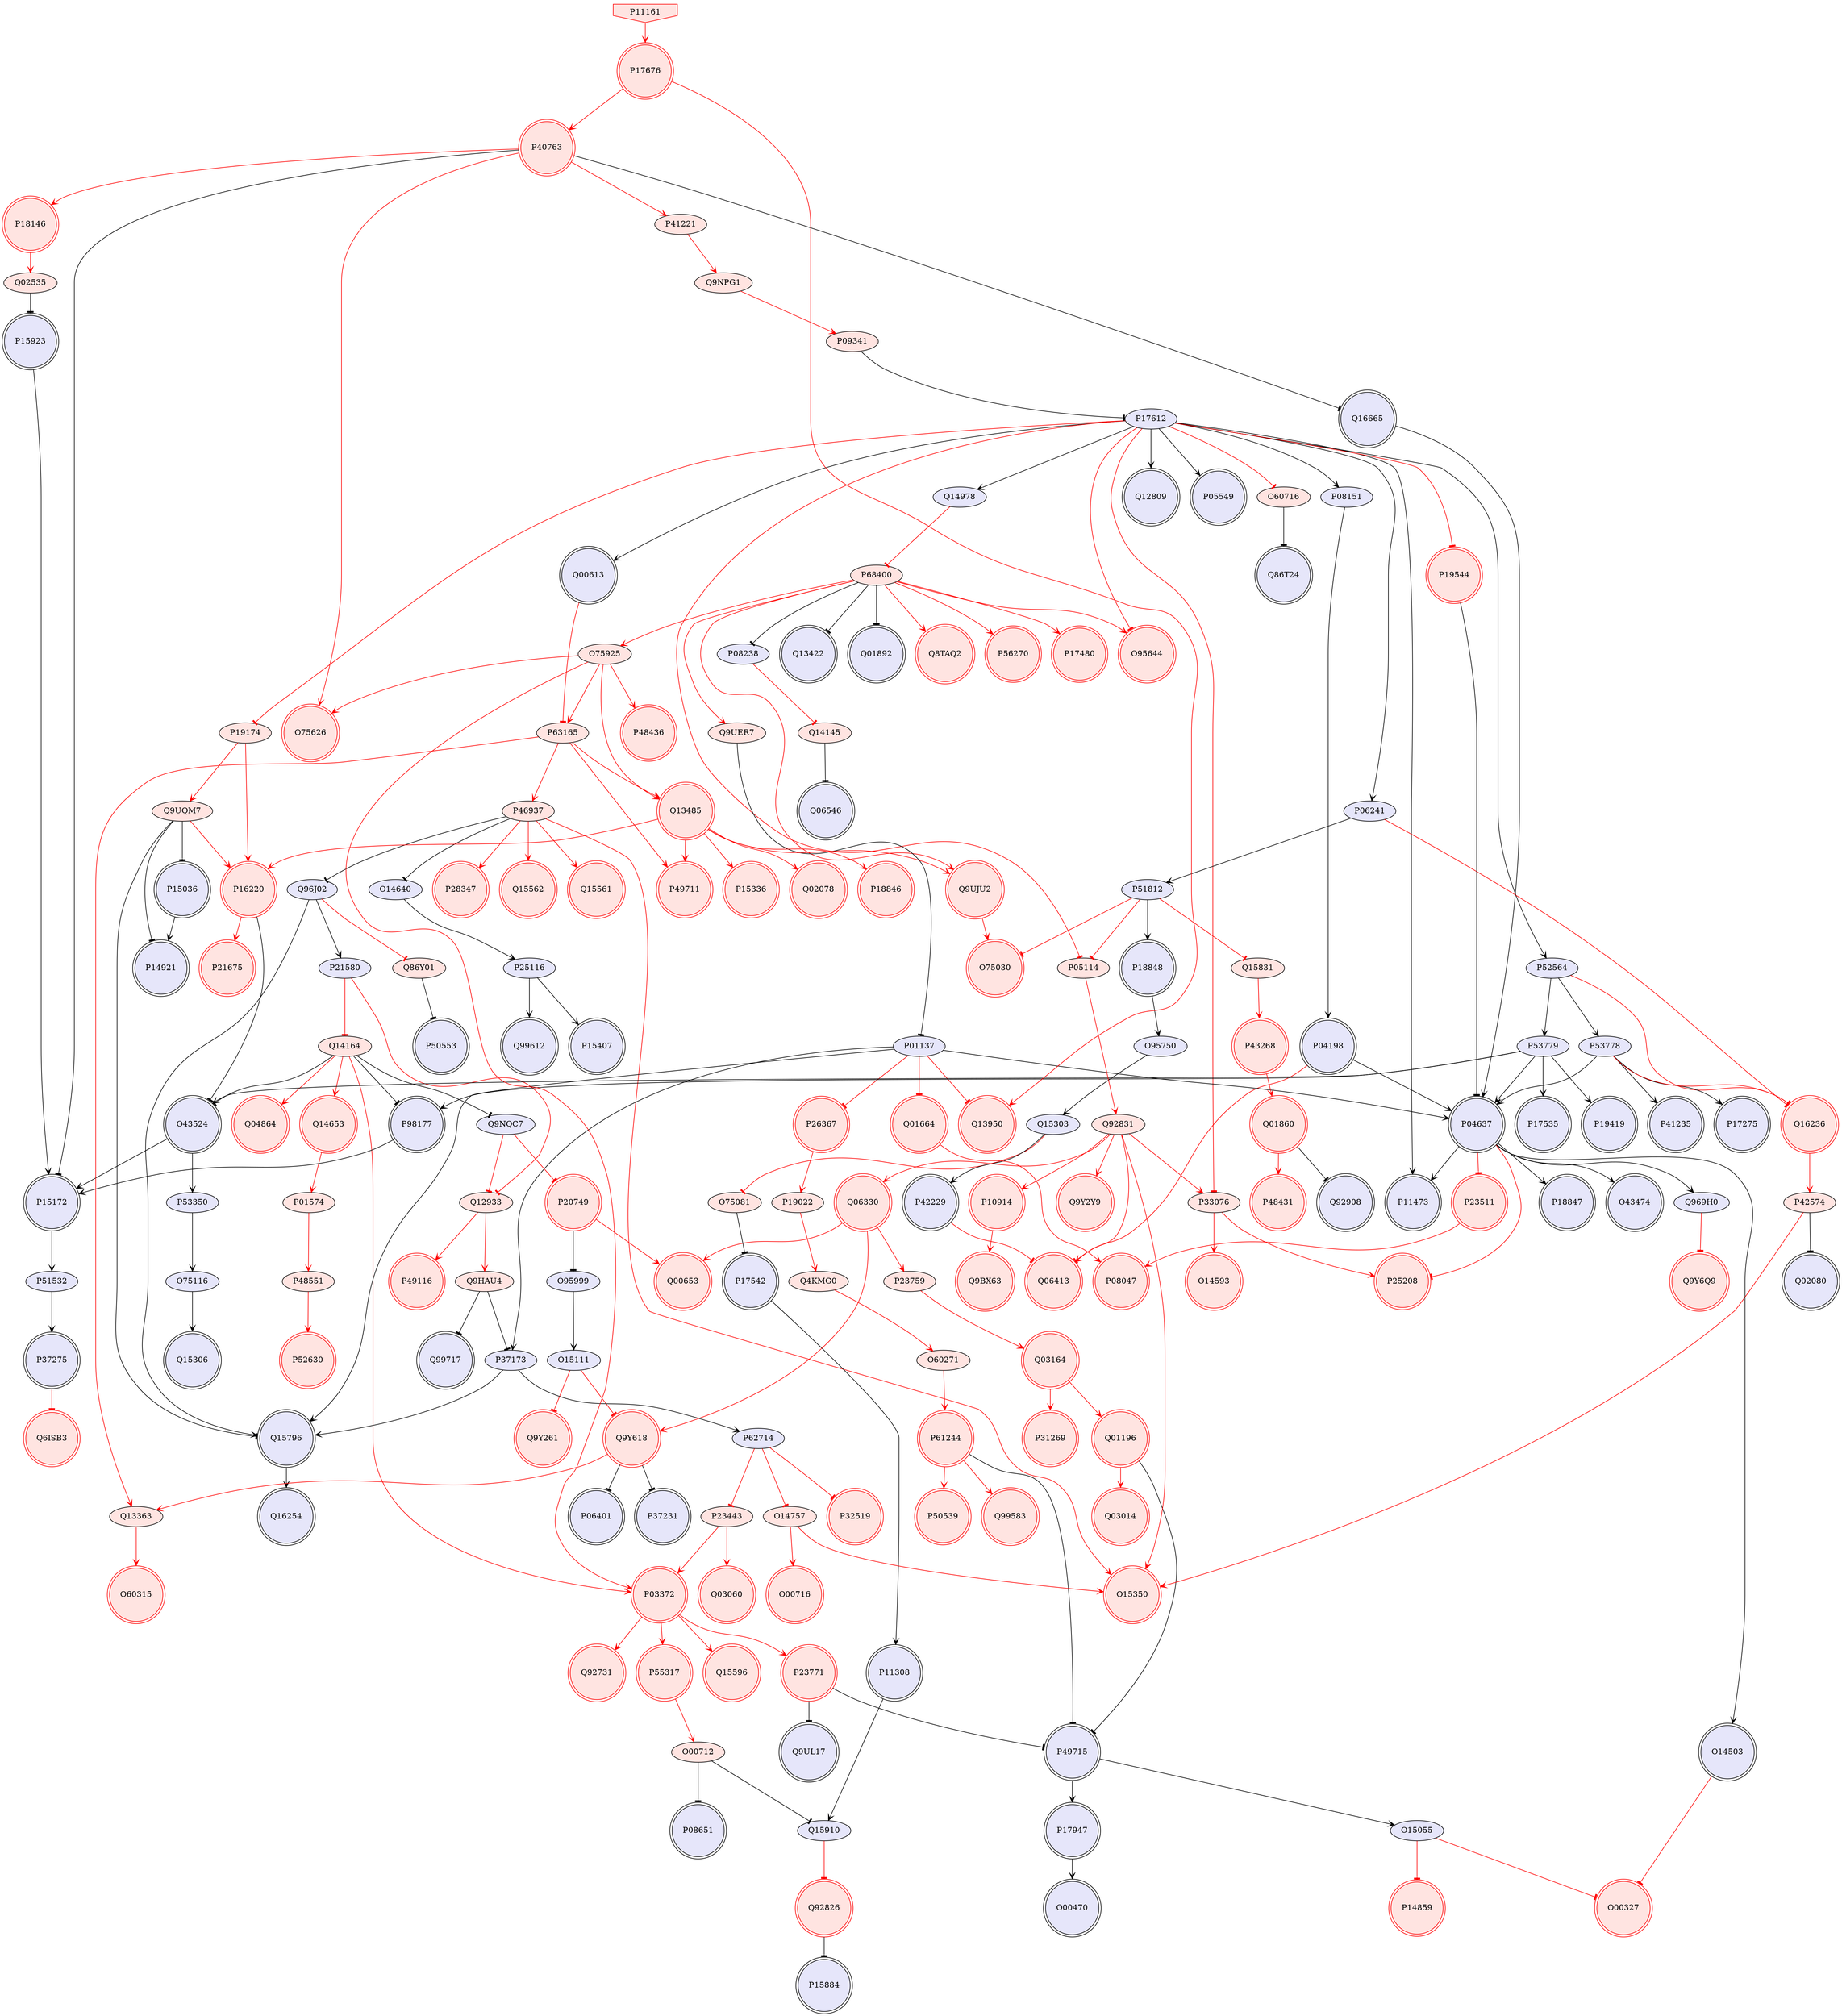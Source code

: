 digraph {

P17612->P06241 [penwidth=1, color=black, arrowhead="vee"]
P17612->P08151 [penwidth=1, color=black, arrowhead="vee"]
P17612->P52564 [penwidth=1, color=black, arrowhead="vee"]
P17612->Q00613 [penwidth=1, color=black, arrowhead="vee"]
P17612->P11473 [penwidth=1, color=black, arrowhead="vee"]
P17612->Q14978 [penwidth=1, color=black, arrowhead="vee"]
P17612->Q12809 [penwidth=1, color=black, arrowhead="vee"]
P09341->P17612 [penwidth=1, color=black, arrowhead="tee"]
P17612->P05549 [penwidth=1, color=black, arrowhead="vee"]
Q96J02->Q15796 [penwidth=1, color=black, arrowhead="vee"]
P46937->Q96J02 [penwidth=1, color=black, arrowhead="tee"]
Q96J02->P21580 [penwidth=1, color=black, arrowhead="vee"]
P06241->P51812 [penwidth=1, color=black, arrowhead="vee"]
Q14164->Q9NQC7 [penwidth=1, color=black, arrowhead="tee"]
P04637->P18847 [penwidth=1, color=black, arrowhead="vee"]
P68400->P08238 [penwidth=1, color=black, arrowhead="tee"]
Q02535->P15923 [penwidth=1, color=black, arrowhead="tee"]
O95999->O15111 [penwidth=1, color=black, arrowhead="vee"]
P51812->P18848 [penwidth=1, color=black, arrowhead="vee"]
P04198->P04637 [penwidth=1, color=black, arrowhead="vee"]
Q9HAU4->Q99717 [penwidth=1, color=black, arrowhead="tee"]
Q9UQM7->Q15796 [penwidth=1, color=black, arrowhead="tee"]
P37173->Q15796 [penwidth=1, color=black, arrowhead="vee"]
P01137->Q15796 [penwidth=1, color=black, arrowhead="vee"]
Q15796->Q16254 [penwidth=1, color=black, arrowhead="vee"]
P15172->P51532 [penwidth=1, color=black, arrowhead="vee"]
P51532->P37275 [penwidth=1, color=black, arrowhead="vee"]
P40763->P15172 [penwidth=1, color=black, arrowhead="tee"]
P40763->Q16665 [penwidth=1, color=black, arrowhead="tee"]
P46937->O14640 [penwidth=1, color=black, arrowhead="tee"]
P23771->P49715 [penwidth=1, color=black, arrowhead="tee"]
P61244->P49715 [penwidth=1, color=black, arrowhead="tee"]
P49715->P17947 [penwidth=1, color=black, arrowhead="vee"]
Q01196->P49715 [penwidth=1, color=black, arrowhead="tee"]
P16220->O43524 [penwidth=1, color=black, arrowhead="tee"]
Q14164->O43524 [penwidth=1, color=black, arrowhead="tee"]
Q14164->P98177 [penwidth=1, color=black, arrowhead="tee"]
Q9Y618->P37231 [penwidth=1, color=black, arrowhead="tee"]
Q9Y618->P06401 [penwidth=1, color=black, arrowhead="tee"]
P04637->O43474 [penwidth=1, color=black, arrowhead="vee"]
P53779->P04637 [penwidth=1, color=black, arrowhead="vee"]
P04637->Q969H0 [penwidth=1, color=black, arrowhead="vee"]
Q16665->P04637 [penwidth=1, color=black, arrowhead="vee"]
P04637->P11473 [penwidth=1, color=black, arrowhead="vee"]
P01137->P04637 [penwidth=1, color=black, arrowhead="vee"]
P53778->P04637 [penwidth=1, color=black, arrowhead="vee"]
P19544->P04637 [penwidth=1, color=black, arrowhead="tee"]
P04637->O14503 [penwidth=1, color=black, arrowhead="vee"]
P52564->P53779 [penwidth=1, color=black, arrowhead="vee"]
P52564->P53778 [penwidth=1, color=black, arrowhead="vee"]
P53350->O75116 [penwidth=1, color=black, arrowhead="vee"]
O75116->Q15306 [penwidth=1, color=black, arrowhead="vee"]
O75081->P17542 [penwidth=1, color=black, arrowhead="tee"]
P15923->P15172 [penwidth=1, color=black, arrowhead="vee"]
P53779->O43524 [penwidth=1, color=black, arrowhead="vee"]
P53779->P17535 [penwidth=1, color=black, arrowhead="vee"]
P53779->P98177 [penwidth=1, color=black, arrowhead="vee"]
P53779->P19419 [penwidth=1, color=black, arrowhead="vee"]
P42574->Q02080 [penwidth=1, color=black, arrowhead="tee"]
P23771->Q9UL17 [penwidth=1, color=black, arrowhead="tee"]
Q9UQM7->P14921 [penwidth=1, color=black, arrowhead="tee"]
Q9UQM7->P15036 [penwidth=1, color=black, arrowhead="tee"]
O43524->P53350 [penwidth=1, color=black, arrowhead="vee"]
P68400->Q13422 [penwidth=1, color=black, arrowhead="tee"]
P68400->Q01892 [penwidth=1, color=black, arrowhead="tee"]
P20749->O95999 [penwidth=1, color=black, arrowhead="tee"]
Q14145->Q06546 [penwidth=1, color=black, arrowhead="tee"]
Q15303->P42229 [penwidth=1, color=black, arrowhead="vee"]
P01137->P37173 [penwidth=1, color=black, arrowhead="vee"]
Q9HAU4->P37173 [penwidth=1, color=black, arrowhead="tee"]
P37173->P62714 [penwidth=1, color=black, arrowhead="vee"]
O14640->P25116 [penwidth=1, color=black, arrowhead="vee"]
O95750->Q15303 [penwidth=1, color=black, arrowhead="vee"]
O60716->Q86T24 [penwidth=1, color=black, arrowhead="tee"]
Q9UER7->P01137 [penwidth=1, color=black, arrowhead="tee"]
P15036->P14921 [penwidth=1, color=black, arrowhead="vee"]
Q86Y01->P50553 [penwidth=1, color=black, arrowhead="tee"]
P53778->P41235 [penwidth=1, color=black, arrowhead="vee"]
O00712->P08651 [penwidth=1, color=black, arrowhead="tee"]
O43524->P15172 [penwidth=1, color=black, arrowhead="vee"]
P98177->P15172 [penwidth=1, color=black, arrowhead="vee"]
P49715->O15055 [penwidth=1, color=black, arrowhead="vee"]
Q01860->Q92908 [penwidth=1, color=black, arrowhead="tee"]
P08151->P04198 [penwidth=1, color=black, arrowhead="vee"]
P17542->P11308 [penwidth=1, color=black, arrowhead="vee"]
Q92826->P15884 [penwidth=1, color=black, arrowhead="tee"]
P11308->Q15910 [penwidth=1, color=black, arrowhead="vee"]
O00712->Q15910 [penwidth=1, color=black, arrowhead="tee"]
P25116->P15407 [penwidth=1, color=black, arrowhead="vee"]
P53778->P17275 [penwidth=1, color=black, arrowhead="vee"]
P25116->Q99612 [penwidth=1, color=black, arrowhead="vee"]
P17947->O00470 [penwidth=1, color=black, arrowhead="vee"]
P18848->O95750 [penwidth=1, color=black, arrowhead="vee"]
P17612->P19174 [penwidth=1, color=red, arrowhead="tee"]
P17612->O60716 [penwidth=1, color=red, arrowhead="tee"]
P17612->P05114 [penwidth=1, color=red, arrowhead="tee"]
P17612->O95644 [penwidth=1, color=red, arrowhead="tee"]
P17612->P19544 [penwidth=1, color=red, arrowhead="tee"]
P17612->P33076 [penwidth=1, color=red, arrowhead="tee"]
Q96J02->Q86Y01 [penwidth=1, color=red, arrowhead="tee"]
P06241->Q16236 [penwidth=1, color=red, arrowhead="tee"]
Q9NQC7->P20749 [penwidth=1, color=red, arrowhead="tee"]
Q9NQC7->Q12933 [penwidth=1, color=red, arrowhead="tee"]
P17676->Q13950 [penwidth=1, color=red, arrowhead="vee"]
P01137->Q13950 [penwidth=1, color=red, arrowhead="tee"]
P08238->Q14145 [penwidth=1, color=red, arrowhead="tee"]
P18146->Q02535 [penwidth=1, color=red, arrowhead="vee"]
O15111->Q9Y618 [penwidth=1, color=red, arrowhead="tee"]
O15111->Q9Y261 [penwidth=1, color=red, arrowhead="tee"]
P51812->Q15831 [penwidth=1, color=red, arrowhead="tee"]
P51812->O75030 [penwidth=1, color=red, arrowhead="tee"]
P51812->P05114 [penwidth=1, color=red, arrowhead="tee"]
P46937->O15350 [penwidth=1, color=red, arrowhead="vee"]
Q92831->O15350 [penwidth=1, color=red, arrowhead="vee"]
P42574->O15350 [penwidth=1, color=red, arrowhead="vee"]
O14757->O15350 [penwidth=1, color=red, arrowhead="vee"]
O15055->P14859 [penwidth=1, color=red, arrowhead="tee"]
O15055->O00327 [penwidth=1, color=red, arrowhead="tee"]
O14503->O00327 [penwidth=1, color=red, arrowhead="tee"]
P20749->Q00653 [penwidth=1, color=red, arrowhead="vee"]
P40763->P41221 [penwidth=1, color=red, arrowhead="vee"]
P40763->P18146 [penwidth=1, color=red, arrowhead="vee"]
P40763->O75626 [penwidth=1, color=red, arrowhead="vee"]
P17676->P40763 [penwidth=1, color=red, arrowhead="vee"]
Q9Y618->Q13363 [penwidth=1, color=red, arrowhead="vee"]
P63165->Q13363 [penwidth=1, color=red, arrowhead="vee"]
Q13363->O60315 [penwidth=1, color=red, arrowhead="vee"]
Q13485->P16220 [penwidth=1, color=red, arrowhead="vee"]
Q13485->P49711 [penwidth=1, color=red, arrowhead="vee"]
O75925->Q13485 [penwidth=1, color=red, arrowhead="vee"]
Q13485->Q9UJU2 [penwidth=1, color=red, arrowhead="vee"]
P63165->Q13485 [penwidth=1, color=red, arrowhead="vee"]
Q13485->P18846 [penwidth=1, color=red, arrowhead="vee"]
Q13485->P15336 [penwidth=1, color=red, arrowhead="vee"]
Q13485->Q02078 [penwidth=1, color=red, arrowhead="vee"]
P63165->P46937 [penwidth=1, color=red, arrowhead="vee"]
P46937->Q15562 [penwidth=1, color=red, arrowhead="vee"]
P46937->Q15561 [penwidth=1, color=red, arrowhead="vee"]
P46937->P28347 [penwidth=1, color=red, arrowhead="vee"]
Q12933->P49116 [penwidth=1, color=red, arrowhead="vee"]
Q9UQM7->P16220 [penwidth=1, color=red, arrowhead="vee"]
P19174->P16220 [penwidth=1, color=red, arrowhead="vee"]
P16220->P21675 [penwidth=1, color=red, arrowhead="vee"]
Q14164->P03372 [penwidth=1, color=red, arrowhead="vee"]
Q14164->Q14653 [penwidth=1, color=red, arrowhead="vee"]
Q14164->Q04864 [penwidth=1, color=red, arrowhead="vee"]
P21580->Q14164 [penwidth=1, color=red, arrowhead="tee"]
P63165->P49711 [penwidth=1, color=red, arrowhead="vee"]
Q92831->Q06330 [penwidth=1, color=red, arrowhead="vee"]
Q92831->P10914 [penwidth=1, color=red, arrowhead="vee"]
P05114->Q92831 [penwidth=1, color=red, arrowhead="vee"]
Q92831->Q06413 [penwidth=1, color=red, arrowhead="vee"]
Q92831->P33076 [penwidth=1, color=red, arrowhead="vee"]
Q92831->Q9Y2Y9 [penwidth=1, color=red, arrowhead="vee"]
Q969H0->Q9Y6Q9 [penwidth=1, color=red, arrowhead="tee"]
O75925->P03372 [penwidth=1, color=red, arrowhead="vee"]
P03372->P23771 [penwidth=1, color=red, arrowhead="vee"]
P03372->Q15596 [penwidth=1, color=red, arrowhead="vee"]
P23443->P03372 [penwidth=1, color=red, arrowhead="vee"]
P03372->Q92731 [penwidth=1, color=red, arrowhead="vee"]
P03372->P55317 [penwidth=1, color=red, arrowhead="vee"]
P48551->P52630 [penwidth=1, color=red, arrowhead="vee"]
O14757->O00716 [penwidth=1, color=red, arrowhead="vee"]
Q06330->Q9Y618 [penwidth=1, color=red, arrowhead="vee"]
Q15831->P43268 [penwidth=1, color=red, arrowhead="vee"]
P04637->P23511 [penwidth=1, color=red, arrowhead="tee"]
P04637->P25208 [penwidth=1, color=red, arrowhead="tee"]
P41221->Q9NPG1 [penwidth=1, color=red, arrowhead="vee"]
Q14653->P01574 [penwidth=1, color=red, arrowhead="vee"]
O75925->P63165 [penwidth=1, color=red, arrowhead="vee"]
P68400->O75925 [penwidth=1, color=red, arrowhead="vee"]
O75925->P48436 [penwidth=1, color=red, arrowhead="vee"]
O75925->O75626 [penwidth=1, color=red, arrowhead="vee"]
P52564->Q16236 [penwidth=1, color=red, arrowhead="tee"]
Q00613->P63165 [penwidth=1, color=red, arrowhead="tee"]
Q15303->O75081 [penwidth=1, color=red, arrowhead="tee"]
P68400->Q9UJU2 [penwidth=1, color=red, arrowhead="vee"]
Q9UJU2->O75030 [penwidth=1, color=red, arrowhead="vee"]
Q16236->P42574 [penwidth=1, color=red, arrowhead="vee"]
Q06330->P23759 [penwidth=1, color=red, arrowhead="vee"]
P61244->Q99583 [penwidth=1, color=red, arrowhead="vee"]
O60271->P61244 [penwidth=1, color=red, arrowhead="vee"]
P61244->P50539 [penwidth=1, color=red, arrowhead="vee"]
P23511->P08047 [penwidth=1, color=red, arrowhead="vee"]
P19174->Q9UQM7 [penwidth=1, color=red, arrowhead="vee"]
P33076->P25208 [penwidth=1, color=red, arrowhead="vee"]
P68400->Q8TAQ2 [penwidth=1, color=red, arrowhead="vee"]
Q14978->P68400 [penwidth=1, color=red, arrowhead="tee"]
P68400->Q9UER7 [penwidth=1, color=red, arrowhead="vee"]
P68400->O95644 [penwidth=1, color=red, arrowhead="vee"]
P68400->P56270 [penwidth=1, color=red, arrowhead="vee"]
P68400->P17480 [penwidth=1, color=red, arrowhead="vee"]
P62714->O14757 [penwidth=1, color=red, arrowhead="tee"]
P10914->Q9BX63 [penwidth=1, color=red, arrowhead="vee"]
P23443->Q03060 [penwidth=1, color=red, arrowhead="vee"]
P62714->P23443 [penwidth=1, color=red, arrowhead="tee"]
P01574->P48551 [penwidth=1, color=red, arrowhead="vee"]
P53778->Q16236 [penwidth=1, color=red, arrowhead="tee"]
P21580->Q12933 [penwidth=1, color=red, arrowhead="tee"]
Q03164->P31269 [penwidth=1, color=red, arrowhead="vee"]
Q03164->Q01196 [penwidth=1, color=red, arrowhead="vee"]
P23759->Q03164 [penwidth=1, color=red, arrowhead="vee"]
Q12933->Q9HAU4 [penwidth=1, color=red, arrowhead="vee"]
Q01196->Q03014 [penwidth=1, color=red, arrowhead="vee"]
Q01664->P08047 [penwidth=1, color=red, arrowhead="vee"]
P26367->P19022 [penwidth=1, color=red, arrowhead="vee"]
P19022->Q4KMG0 [penwidth=1, color=red, arrowhead="vee"]
Q4KMG0->O60271 [penwidth=1, color=red, arrowhead="vee"]
Q9NPG1->P09341 [penwidth=1, color=red, arrowhead="vee"]
P62714->P32519 [penwidth=1, color=red, arrowhead="tee"]
P33076->O14593 [penwidth=1, color=red, arrowhead="vee"]
P55317->O00712 [penwidth=1, color=red, arrowhead="vee"]
P43268->Q01860 [penwidth=1, color=red, arrowhead="vee"]
P42229->Q06413 [penwidth=1, color=red, arrowhead="tee"]
P04198->Q06413 [penwidth=1, color=red, arrowhead="tee"]
Q01860->P48431 [penwidth=1, color=red, arrowhead="vee"]
P37275->Q6ISB3 [penwidth=1, color=red, arrowhead="tee"]
Q15910->Q92826 [penwidth=1, color=red, arrowhead="tee"]
Q06330->Q00653 [penwidth=1, color=red, arrowhead="vee"]
P11161->P17676 [penwidth=1, color=red, arrowhead="vee"]
P01137->P26367 [penwidth=1, color=red, arrowhead="tee"]
P01137->Q01664 [penwidth=1, color=red, arrowhead="tee"]
P11161 [style=filled, color=red, fillcolor=mistyrose, shape=invhouse];
O00327 [style=filled, color=red, fillcolor=mistyrose, shape=doublecircle];
P50553 [style=filled, color=black, fillcolor=lavender, shape=doublecircle];
P18846 [style=filled, color=red, fillcolor=mistyrose, shape=doublecircle];
P15336 [style=filled, color=red, fillcolor=mistyrose, shape=doublecircle];
P18847 [style=filled, color=black, fillcolor=lavender, shape=doublecircle];
P18848 [style=filled, color=black, fillcolor=lavender, shape=doublecircle];
Q9BX63 [style=filled, color=red, fillcolor=mistyrose, shape=doublecircle];
P20749 [style=filled, color=red, fillcolor=mistyrose, shape=doublecircle];
O14503 [style=filled, color=black, fillcolor=lavender, shape=doublecircle];
P49715 [style=filled, color=black, fillcolor=lavender, shape=doublecircle];
P17676 [style=filled, color=red, fillcolor=mistyrose, shape=doublecircle];
P16220 [style=filled, color=red, fillcolor=mistyrose, shape=doublecircle];
Q03060 [style=filled, color=red, fillcolor=mistyrose, shape=doublecircle];
P49711 [style=filled, color=red, fillcolor=mistyrose, shape=doublecircle];
O00716 [style=filled, color=red, fillcolor=mistyrose, shape=doublecircle];
Q16254 [style=filled, color=black, fillcolor=lavender, shape=doublecircle];
P18146 [style=filled, color=red, fillcolor=mistyrose, shape=doublecircle];
P32519 [style=filled, color=red, fillcolor=mistyrose, shape=doublecircle];
P19419 [style=filled, color=black, fillcolor=lavender, shape=doublecircle];
P11308 [style=filled, color=black, fillcolor=lavender, shape=doublecircle];
Q12809 [style=filled, color=black, fillcolor=lavender, shape=doublecircle];
P03372 [style=filled, color=red, fillcolor=mistyrose, shape=doublecircle];
Q92731 [style=filled, color=red, fillcolor=mistyrose, shape=doublecircle];
P14921 [style=filled, color=black, fillcolor=lavender, shape=doublecircle];
P15036 [style=filled, color=black, fillcolor=lavender, shape=doublecircle];
P43268 [style=filled, color=red, fillcolor=mistyrose, shape=doublecircle];
P15407 [style=filled, color=black, fillcolor=lavender, shape=doublecircle];
P55317 [style=filled, color=red, fillcolor=mistyrose, shape=doublecircle];
Q9Y261 [style=filled, color=red, fillcolor=mistyrose, shape=doublecircle];
O43524 [style=filled, color=black, fillcolor=lavender, shape=doublecircle];
P98177 [style=filled, color=black, fillcolor=lavender, shape=doublecircle];
Q06546 [style=filled, color=black, fillcolor=lavender, shape=doublecircle];
P23771 [style=filled, color=red, fillcolor=mistyrose, shape=doublecircle];
Q92908 [style=filled, color=black, fillcolor=lavender, shape=doublecircle];
Q6ISB3 [style=filled, color=red, fillcolor=mistyrose, shape=doublecircle];
Q03014 [style=filled, color=red, fillcolor=mistyrose, shape=doublecircle];
Q16665 [style=filled, color=black, fillcolor=lavender, shape=doublecircle];
P41235 [style=filled, color=black, fillcolor=lavender, shape=doublecircle];
P31269 [style=filled, color=red, fillcolor=mistyrose, shape=doublecircle];
Q92826 [style=filled, color=red, fillcolor=mistyrose, shape=doublecircle];
Q00613 [style=filled, color=black, fillcolor=lavender, shape=doublecircle];
Q13422 [style=filled, color=black, fillcolor=lavender, shape=doublecircle];
P10914 [style=filled, color=red, fillcolor=mistyrose, shape=doublecircle];
Q14653 [style=filled, color=red, fillcolor=mistyrose, shape=doublecircle];
Q15306 [style=filled, color=black, fillcolor=lavender, shape=doublecircle];
P17275 [style=filled, color=black, fillcolor=lavender, shape=doublecircle];
P17535 [style=filled, color=black, fillcolor=lavender, shape=doublecircle];
Q9Y2Y9 [style=filled, color=red, fillcolor=mistyrose, shape=doublecircle];
O43474 [style=filled, color=black, fillcolor=lavender, shape=doublecircle];
Q99612 [style=filled, color=black, fillcolor=lavender, shape=doublecircle];
Q03164 [style=filled, color=red, fillcolor=mistyrose, shape=doublecircle];
Q9UJU2 [style=filled, color=red, fillcolor=mistyrose, shape=doublecircle];
P61244 [style=filled, color=red, fillcolor=mistyrose, shape=doublecircle];
P56270 [style=filled, color=red, fillcolor=mistyrose, shape=doublecircle];
Q02078 [style=filled, color=red, fillcolor=mistyrose, shape=doublecircle];
Q02080 [style=filled, color=black, fillcolor=lavender, shape=doublecircle];
Q06413 [style=filled, color=red, fillcolor=mistyrose, shape=doublecircle];
O00470 [style=filled, color=black, fillcolor=lavender, shape=doublecircle];
O75030 [style=filled, color=red, fillcolor=mistyrose, shape=doublecircle];
Q99583 [style=filled, color=red, fillcolor=mistyrose, shape=doublecircle];
P50539 [style=filled, color=red, fillcolor=mistyrose, shape=doublecircle];
P04198 [style=filled, color=black, fillcolor=lavender, shape=doublecircle];
P15172 [style=filled, color=black, fillcolor=lavender, shape=doublecircle];
Q15596 [style=filled, color=red, fillcolor=mistyrose, shape=doublecircle];
Q9Y6Q9 [style=filled, color=red, fillcolor=mistyrose, shape=doublecircle];
O95644 [style=filled, color=red, fillcolor=mistyrose, shape=doublecircle];
Q16236 [style=filled, color=red, fillcolor=mistyrose, shape=doublecircle];
P08651 [style=filled, color=black, fillcolor=lavender, shape=doublecircle];
Q00653 [style=filled, color=red, fillcolor=mistyrose, shape=doublecircle];
P23511 [style=filled, color=red, fillcolor=mistyrose, shape=doublecircle];
P25208 [style=filled, color=red, fillcolor=mistyrose, shape=doublecircle];
P49116 [style=filled, color=red, fillcolor=mistyrose, shape=doublecircle];
Q9Y618 [style=filled, color=red, fillcolor=mistyrose, shape=doublecircle];
P26367 [style=filled, color=red, fillcolor=mistyrose, shape=doublecircle];
P06401 [style=filled, color=black, fillcolor=lavender, shape=doublecircle];
P14859 [style=filled, color=red, fillcolor=mistyrose, shape=doublecircle];
Q01860 [style=filled, color=red, fillcolor=mistyrose, shape=doublecircle];
P37231 [style=filled, color=black, fillcolor=lavender, shape=doublecircle];
O75626 [style=filled, color=red, fillcolor=mistyrose, shape=doublecircle];
Q06330 [style=filled, color=red, fillcolor=mistyrose, shape=doublecircle];
Q04864 [style=filled, color=red, fillcolor=mistyrose, shape=doublecircle];
O14593 [style=filled, color=red, fillcolor=mistyrose, shape=doublecircle];
Q01196 [style=filled, color=red, fillcolor=mistyrose, shape=doublecircle];
Q13950 [style=filled, color=red, fillcolor=mistyrose, shape=doublecircle];
Q15796 [style=filled, color=black, fillcolor=lavender, shape=doublecircle];
Q13485 [style=filled, color=red, fillcolor=mistyrose, shape=doublecircle];
Q99717 [style=filled, color=black, fillcolor=lavender, shape=doublecircle];
Q8TAQ2 [style=filled, color=red, fillcolor=mistyrose, shape=doublecircle];
P48431 [style=filled, color=red, fillcolor=mistyrose, shape=doublecircle];
P48436 [style=filled, color=red, fillcolor=mistyrose, shape=doublecircle];
P08047 [style=filled, color=red, fillcolor=mistyrose, shape=doublecircle];
P17947 [style=filled, color=black, fillcolor=lavender, shape=doublecircle];
Q01892 [style=filled, color=black, fillcolor=lavender, shape=doublecircle];
P52630 [style=filled, color=red, fillcolor=mistyrose, shape=doublecircle];
P40763 [style=filled, color=red, fillcolor=mistyrose, shape=doublecircle];
P42229 [style=filled, color=black, fillcolor=lavender, shape=doublecircle];
P21675 [style=filled, color=red, fillcolor=mistyrose, shape=doublecircle];
P17542 [style=filled, color=black, fillcolor=lavender, shape=doublecircle];
Q9UL17 [style=filled, color=black, fillcolor=lavender, shape=doublecircle];
P15923 [style=filled, color=black, fillcolor=lavender, shape=doublecircle];
P15884 [style=filled, color=black, fillcolor=lavender, shape=doublecircle];
P28347 [style=filled, color=red, fillcolor=mistyrose, shape=doublecircle];
Q15562 [style=filled, color=red, fillcolor=mistyrose, shape=doublecircle];
Q15561 [style=filled, color=red, fillcolor=mistyrose, shape=doublecircle];
P05549 [style=filled, color=black, fillcolor=lavender, shape=doublecircle];
Q01664 [style=filled, color=red, fillcolor=mistyrose, shape=doublecircle];
P04637 [style=filled, color=black, fillcolor=lavender, shape=doublecircle];
O15350 [style=filled, color=red, fillcolor=mistyrose, shape=doublecircle];
P17480 [style=filled, color=red, fillcolor=mistyrose, shape=doublecircle];
P11473 [style=filled, color=black, fillcolor=lavender, shape=doublecircle];
P19544 [style=filled, color=red, fillcolor=mistyrose, shape=doublecircle];
Q86T24 [style=filled, color=black, fillcolor=lavender, shape=doublecircle];
P37275 [style=filled, color=black, fillcolor=lavender, shape=doublecircle];
O60315 [style=filled, color=red, fillcolor=mistyrose, shape=doublecircle];
P17612 [style=filled, fillcolor=lavender];
P09341 [style=filled, fillcolor=mistyrose];
Q96J02 [style=filled, fillcolor=lavender];
P46937 [style=filled, fillcolor=mistyrose];
P06241 [style=filled, fillcolor=lavender];
Q14164 [style=filled, fillcolor=mistyrose];
P68400 [style=filled, fillcolor=mistyrose];
Q02535 [style=filled, fillcolor=mistyrose];
O95999 [style=filled, fillcolor=lavender];
P51812 [style=filled, fillcolor=lavender];
Q9HAU4 [style=filled, fillcolor=mistyrose];
Q9UQM7 [style=filled, fillcolor=mistyrose];
P37173 [style=filled, fillcolor=lavender];
P01137 [style=filled, fillcolor=lavender];
P51532 [style=filled, fillcolor=lavender];
P53779 [style=filled, fillcolor=lavender];
P53778 [style=filled, fillcolor=lavender];
P52564 [style=filled, fillcolor=lavender];
P53350 [style=filled, fillcolor=lavender];
O75116 [style=filled, fillcolor=lavender];
O75081 [style=filled, fillcolor=mistyrose];
P42574 [style=filled, fillcolor=mistyrose];
Q14145 [style=filled, fillcolor=mistyrose];
Q15303 [style=filled, fillcolor=lavender];
O14640 [style=filled, fillcolor=lavender];
O95750 [style=filled, fillcolor=lavender];
O60716 [style=filled, fillcolor=mistyrose];
Q9UER7 [style=filled, fillcolor=mistyrose];
Q86Y01 [style=filled, fillcolor=mistyrose];
O00712 [style=filled, fillcolor=mistyrose];
P08151 [style=filled, fillcolor=lavender];
P25116 [style=filled, fillcolor=lavender];
Q9NQC7 [style=filled, fillcolor=lavender];
P08238 [style=filled, fillcolor=lavender];
O15111 [style=filled, fillcolor=lavender];
Q92831 [style=filled, fillcolor=mistyrose];
O14757 [style=filled, fillcolor=mistyrose];
O15055 [style=filled, fillcolor=lavender];
P63165 [style=filled, fillcolor=mistyrose];
Q13363 [style=filled, fillcolor=mistyrose];
O75925 [style=filled, fillcolor=mistyrose];
Q12933 [style=filled, fillcolor=mistyrose];
P19174 [style=filled, fillcolor=mistyrose];
P21580 [style=filled, fillcolor=lavender];
P05114 [style=filled, fillcolor=mistyrose];
Q969H0 [style=filled, fillcolor=lavender];
P23443 [style=filled, fillcolor=mistyrose];
P48551 [style=filled, fillcolor=mistyrose];
Q15831 [style=filled, fillcolor=mistyrose];
P41221 [style=filled, fillcolor=mistyrose];
O60271 [style=filled, fillcolor=mistyrose];
P33076 [style=filled, fillcolor=mistyrose];
Q14978 [style=filled, fillcolor=lavender];
P62714 [style=filled, fillcolor=lavender];
P01574 [style=filled, fillcolor=mistyrose];
P23759 [style=filled, fillcolor=mistyrose];
P19022 [style=filled, fillcolor=mistyrose];
Q4KMG0 [style=filled, fillcolor=mistyrose];
Q9NPG1 [style=filled, fillcolor=mistyrose];
Q15910 [style=filled, fillcolor=lavender];


}
